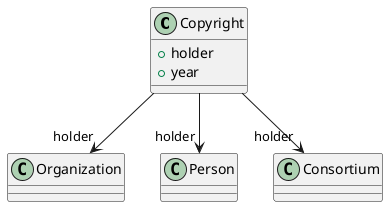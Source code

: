 @startuml
class Copyright {
+holder
+year

}
Copyright -d-> "holder" Organization
Copyright -d-> "holder" Person
Copyright -d-> "holder" Consortium

@enduml